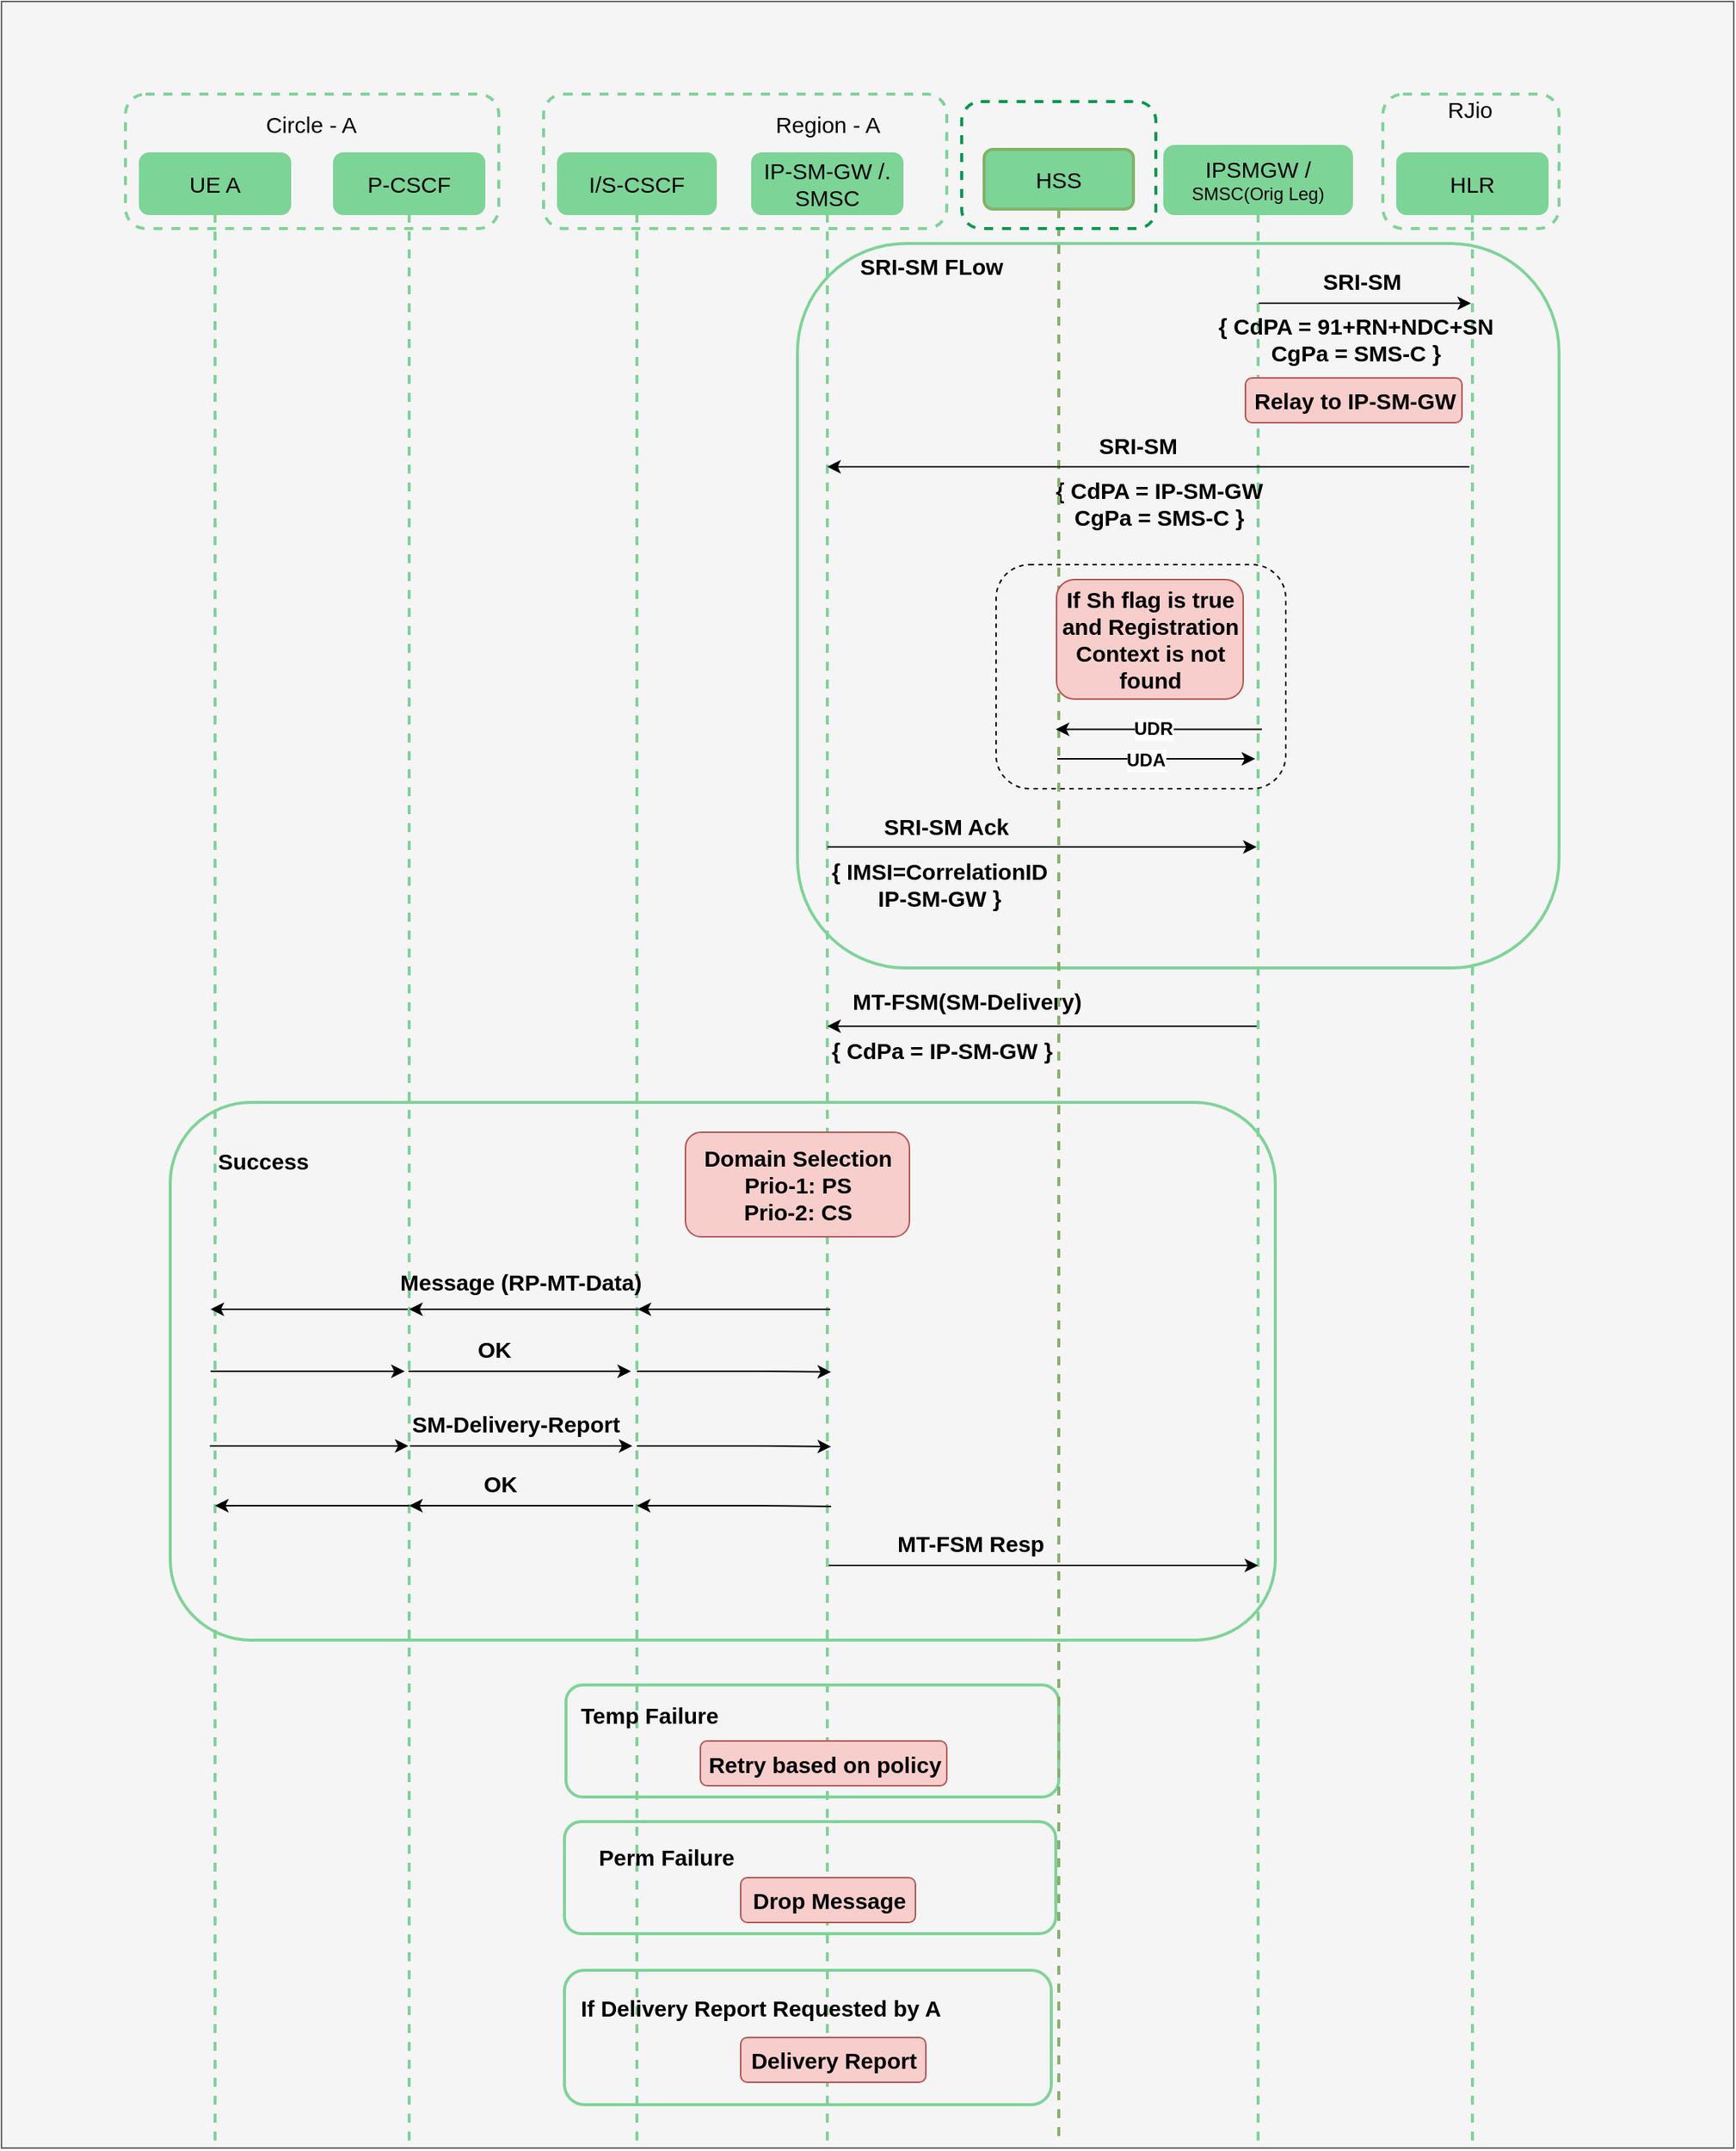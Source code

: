 <mxfile version="11.0.7" type="github"><diagram id="07db8bd0-3603-f9ed-f5b1-93935cf5ab44" name="Page-1"><mxGraphModel dx="1281" dy="403" grid="1" gridSize="10" guides="1" tooltips="1" connect="1" arrows="1" fold="1" page="1" pageScale="1" pageWidth="413" pageHeight="583" background="#ffffff" math="0" shadow="0"><root><mxCell id="0"/><mxCell id="1" parent="0"/><mxCell id="2" value="" style="rounded=0;whiteSpace=wrap;html=1;fillColor=#f5f5f5;strokeColor=#666666;" parent="1" vertex="1"><mxGeometry x="-3" y="113" width="1160" height="1437" as="geometry"/></mxCell><mxCell id="7" value="" style="rounded=1;whiteSpace=wrap;html=1;fillColor=#f5f5f5;strokeColor=#7DD497;strokeWidth=2;gradientColor=none;" parent="1" vertex="1"><mxGeometry x="530" y="275" width="510" height="485" as="geometry"/></mxCell><mxCell id="3" value="" style="rounded=1;whiteSpace=wrap;html=1;fillColor=#f5f5f5;strokeColor=#7DD497;strokeWidth=2;" parent="1" vertex="1"><mxGeometry x="374" y="1431" width="326" height="90" as="geometry"/></mxCell><mxCell id="4" value="" style="rounded=1;whiteSpace=wrap;html=1;fillColor=#f5f5f5;strokeColor=#7DD497;strokeWidth=2;" parent="1" vertex="1"><mxGeometry x="374" y="1331.5" width="329" height="75" as="geometry"/></mxCell><mxCell id="5" value="" style="rounded=1;whiteSpace=wrap;html=1;fillColor=#f5f5f5;strokeColor=#7DD497;strokeWidth=2;" parent="1" vertex="1"><mxGeometry x="375" y="1240" width="330" height="75" as="geometry"/></mxCell><mxCell id="6" value="" style="rounded=1;whiteSpace=wrap;html=1;fillColor=#f5f5f5;strokeColor=#7DD497;strokeWidth=2;gradientColor=none;" parent="1" vertex="1"><mxGeometry x="110" y="850" width="740" height="360" as="geometry"/></mxCell><mxCell id="9" value="" style="rounded=1;whiteSpace=wrap;html=1;fillColor=#f5f5f5;strokeColor=#7DD497;dashed=1;strokeWidth=2;" parent="1" vertex="1"><mxGeometry x="922" y="175" width="118" height="90" as="geometry"/></mxCell><mxCell id="10" value="" style="rounded=1;whiteSpace=wrap;html=1;fillColor=#f5f5f5;strokeColor=#7DD497;dashed=1;strokeWidth=2;" parent="1" vertex="1"><mxGeometry x="80" y="175" width="250" height="90" as="geometry"/></mxCell><mxCell id="11" value="&lt;font style=&quot;font-size: 15px&quot;&gt;UE A&lt;/font&gt;&lt;br&gt;" style="shape=umlLifeline;perimeter=lifelinePerimeter;whiteSpace=wrap;html=1;container=1;collapsible=0;recursiveResize=0;outlineConnect=0;fillColor=#7DD497;rounded=1;comic=0;shadow=0;glass=0;strokeWidth=2;strokeColor=#7DD497;" parent="1" vertex="1"><mxGeometry x="90" y="215" width="100" height="1335" as="geometry"/></mxCell><mxCell id="12" value="&lt;font style=&quot;font-size: 15px&quot;&gt;P-CSCF&lt;/font&gt;" style="shape=umlLifeline;perimeter=lifelinePerimeter;whiteSpace=wrap;html=1;container=1;collapsible=0;recursiveResize=0;outlineConnect=0;fillColor=#7DD497;rounded=1;comic=0;shadow=0;glass=0;strokeColor=#7DD497;strokeWidth=2;" parent="1" vertex="1"><mxGeometry x="220" y="215" width="100" height="1335" as="geometry"/></mxCell><mxCell id="13" value="" style="rounded=1;whiteSpace=wrap;html=1;fillColor=#f5f5f5;strokeColor=#7DD497;dashed=1;strokeWidth=2;" parent="1" vertex="1"><mxGeometry x="360" y="175" width="270" height="90" as="geometry"/></mxCell><mxCell id="14" value="&lt;font style=&quot;font-size: 15px&quot;&gt;I/S-CSCF&lt;/font&gt;" style="shape=umlLifeline;perimeter=lifelinePerimeter;whiteSpace=wrap;html=1;container=1;collapsible=0;recursiveResize=0;outlineConnect=0;fillColor=#7DD497;rounded=1;comic=0;shadow=0;glass=0;strokeColor=#7DD497;strokeWidth=2;" parent="1" vertex="1"><mxGeometry x="370" y="215" width="105" height="1335" as="geometry"/></mxCell><mxCell id="68" value="&lt;div style=&quot;text-align: center ; font-size: 15px&quot;&gt;&lt;b&gt;&lt;font&gt;Perm Failure&lt;/font&gt;&lt;/b&gt;&lt;br&gt;&lt;/div&gt;" style="text;html=1;" parent="14" vertex="1"><mxGeometry x="25" y="1125" width="97" height="33" as="geometry"/></mxCell><mxCell id="15" value="&lt;font style=&quot;font-size: 15px;&quot;&gt;IP-SM-GW /.&lt;br style=&quot;font-size: 15px;&quot;&gt;&lt;/font&gt;SMSC&lt;br style=&quot;font-size: 15px;&quot;&gt;" style="shape=umlLifeline;perimeter=lifelinePerimeter;whiteSpace=wrap;html=1;container=1;collapsible=0;recursiveResize=0;outlineConnect=0;fillColor=#7DD497;rounded=1;comic=0;shadow=0;glass=0;strokeColor=#7DD497;strokeWidth=2;fontSize=15;" parent="1" vertex="1"><mxGeometry x="500" y="215" width="100" height="1335" as="geometry"/></mxCell><mxCell id="69" value="&lt;span&gt;&lt;b&gt;&lt;font style=&quot;font-size: 15px&quot;&gt;Drop Message&lt;/font&gt;&lt;/b&gt;&lt;/span&gt;&lt;br&gt;" style="html=1;rounded=1;shadow=0;glass=0;comic=0;strokeColor=#b85450;strokeWidth=1;fillColor=#f8cecc;" parent="15" vertex="1"><mxGeometry x="-8" y="1154" width="117" height="30" as="geometry"/></mxCell><mxCell id="70" value="&lt;span&gt;&lt;b&gt;&lt;font style=&quot;font-size: 15px&quot;&gt;Delivery Report&lt;/font&gt;&lt;/b&gt;&lt;/span&gt;&lt;br&gt;" style="html=1;rounded=1;shadow=0;glass=0;comic=0;strokeColor=#b85450;strokeWidth=1;fillColor=#f8cecc;" parent="15" vertex="1"><mxGeometry x="-8" y="1261" width="124" height="30" as="geometry"/></mxCell><mxCell id="20" value="&lt;font style=&quot;font-size: 15px&quot;&gt;Circle - A&lt;/font&gt;" style="text;html=1;strokeColor=none;fillColor=none;align=center;verticalAlign=middle;whiteSpace=wrap;rounded=0;shadow=0;glass=0;dashed=1;comic=0;" parent="1" vertex="1"><mxGeometry x="168" y="185" width="73" height="20" as="geometry"/></mxCell><mxCell id="21" value="&lt;font style=&quot;font-size: 15px&quot;&gt;Region - A&lt;/font&gt;" style="text;html=1;strokeColor=none;fillColor=none;align=center;verticalAlign=middle;whiteSpace=wrap;rounded=0;shadow=0;glass=0;dashed=1;comic=0;" parent="1" vertex="1"><mxGeometry x="501.5" y="185" width="97" height="20" as="geometry"/></mxCell><mxCell id="22" value="&lt;font style=&quot;font-size: 15px&quot;&gt;IPSMGW /&lt;br&gt;&lt;/font&gt;SMSC(Orig Leg)&lt;br&gt;" style="shape=umlLifeline;perimeter=lifelinePerimeter;whiteSpace=wrap;html=1;container=1;collapsible=0;recursiveResize=0;outlineConnect=0;fillColor=#7DD497;rounded=1;comic=0;shadow=0;glass=0;strokeWidth=2;strokeColor=#7DD497;size=45;" parent="1" vertex="1"><mxGeometry x="776" y="210" width="125" height="1340" as="geometry"/></mxCell><mxCell id="24" style="edgeStyle=orthogonalEdgeStyle;rounded=0;html=1;exitX=0.75;exitY=1;entryX=0.75;entryY=1;jettySize=auto;orthogonalLoop=1;" parent="22" edge="1"><mxGeometry relative="1" as="geometry"><mxPoint x="90.667" y="926.667" as="sourcePoint"/><mxPoint x="90.667" y="926.667" as="targetPoint"/></mxGeometry></mxCell><mxCell id="25" value="&lt;font style=&quot;font-size: 15px&quot;&gt;HLR&lt;/font&gt;&lt;br&gt;" style="shape=umlLifeline;perimeter=lifelinePerimeter;whiteSpace=wrap;html=1;container=1;collapsible=0;recursiveResize=0;outlineConnect=0;fillColor=#7DD497;rounded=1;comic=0;shadow=0;glass=0;strokeColor=#7DD497;strokeWidth=2;" parent="1" vertex="1"><mxGeometry x="932" y="215" width="100" height="1335" as="geometry"/></mxCell><mxCell id="27" value="&lt;font style=&quot;font-size: 15px&quot;&gt;RJio&lt;/font&gt;" style="text;html=1;strokeColor=none;fillColor=none;align=center;verticalAlign=middle;whiteSpace=wrap;rounded=0;shadow=0;glass=0;dashed=1;comic=0;" parent="1" vertex="1"><mxGeometry x="932" y="175" width="97" height="20" as="geometry"/></mxCell><mxCell id="29" value="&lt;div style=&quot;text-align: center&quot;&gt;&lt;b&gt;&lt;font style=&quot;font-size: 15px&quot;&gt;SRI-SM&lt;/font&gt;&lt;/b&gt;&lt;/div&gt;" style="text;html=1;" parent="1" vertex="1"><mxGeometry x="880" y="285" width="60" height="30" as="geometry"/></mxCell><mxCell id="30" value="&lt;div style=&quot;text-align: center ; font-size: 15px&quot;&gt;&lt;div&gt;&lt;b&gt;{ CdPA = 91+RN+NDC+SN&lt;/b&gt;&lt;/div&gt;&lt;div&gt;&lt;b&gt;CgPa = SMS-C }&lt;/b&gt;&lt;/div&gt;&lt;/div&gt;" style="text;html=1;" parent="1" vertex="1"><mxGeometry x="810" y="315" width="200" height="50" as="geometry"/></mxCell><mxCell id="31" value="" style="endArrow=classic;html=1;" parent="1" source="22" target="25" edge="1"><mxGeometry width="50" height="50" relative="1" as="geometry"><mxPoint x="830" y="405" as="sourcePoint"/><mxPoint x="880" y="355" as="targetPoint"/><Array as="points"><mxPoint x="860" y="315"/></Array></mxGeometry></mxCell><mxCell id="32" value="&lt;font style=&quot;font-size: 15px&quot;&gt;&lt;b&gt;Relay to IP-SM-GW&lt;/b&gt;&lt;/font&gt;" style="html=1;rounded=1;shadow=0;glass=0;comic=0;strokeColor=#b85450;strokeWidth=1;fillColor=#f8cecc;" parent="1" vertex="1"><mxGeometry x="830" y="365" width="145" height="30" as="geometry"/></mxCell><mxCell id="34" value="&lt;div style=&quot;text-align: center&quot;&gt;&lt;b&gt;&lt;font style=&quot;font-size: 15px&quot;&gt;SRI-SM&lt;/font&gt;&lt;/b&gt;&lt;/div&gt;" style="text;html=1;" parent="1" vertex="1"><mxGeometry x="730" y="395" width="60" height="30" as="geometry"/></mxCell><mxCell id="35" value="&lt;div style=&quot;text-align: center ; font-size: 15px&quot;&gt;&lt;div&gt;&lt;b&gt;{ CdPA = IP-SM-GW&lt;/b&gt;&lt;/div&gt;&lt;div&gt;&lt;b&gt;CgPa = SMS-C }&lt;/b&gt;&lt;/div&gt;&lt;/div&gt;" style="text;html=1;" parent="1" vertex="1"><mxGeometry x="701" y="425" width="150" height="50" as="geometry"/></mxCell><mxCell id="44" value="&lt;div style=&quot;text-align: center&quot;&gt;&lt;b&gt;&lt;font style=&quot;font-size: 15px&quot;&gt;SRI-SM Ack&lt;/font&gt;&lt;/b&gt;&lt;/div&gt;" style="text;html=1;" parent="1" vertex="1"><mxGeometry x="586" y="650" width="90" height="30" as="geometry"/></mxCell><mxCell id="45" value="&lt;div style=&quot;text-align: center ; font-size: 15px&quot;&gt;&lt;div&gt;&lt;span&gt;&lt;b&gt;{ IMSI=CorrelationID&lt;/b&gt;&lt;/span&gt;&lt;/div&gt;&lt;div&gt;&lt;span&gt;&lt;b&gt;IP-SM-GW }&lt;/b&gt;&lt;/span&gt;&lt;/div&gt;&lt;/div&gt;" style="text;html=1;" parent="1" vertex="1"><mxGeometry x="550.5" y="680" width="150" height="50" as="geometry"/></mxCell><mxCell id="47" value="&lt;div style=&quot;text-align: center ; font-size: 15px&quot;&gt;&lt;div&gt;&lt;span&gt;&lt;b&gt;{ CdPa = IP-SM-GW&amp;nbsp;&lt;/b&gt;&lt;/span&gt;&lt;b&gt;}&lt;/b&gt;&lt;/div&gt;&lt;/div&gt;" style="text;html=1;" parent="1" vertex="1"><mxGeometry x="550.5" y="799.5" width="150" height="32" as="geometry"/></mxCell><mxCell id="48" value="&lt;div style=&quot;text-align: center&quot;&gt;&lt;b&gt;&lt;font style=&quot;font-size: 15px&quot;&gt;SRI-SM FLow&lt;/font&gt;&lt;/b&gt;&lt;/div&gt;" style="text;html=1;" parent="1" vertex="1"><mxGeometry x="570" y="275" width="100" height="30" as="geometry"/></mxCell><mxCell id="49" value="&lt;font style=&quot;font-size: 15px&quot;&gt;&lt;b&gt;Domain Selection&lt;br&gt;Prio-1: PS&lt;br&gt;Prio-2: CS&lt;br&gt;&lt;/b&gt;&lt;/font&gt;" style="html=1;rounded=1;shadow=0;glass=0;comic=0;strokeColor=#b85450;strokeWidth=1;fillColor=#f8cecc;" parent="1" vertex="1"><mxGeometry x="455" y="870" width="150" height="70" as="geometry"/></mxCell><mxCell id="51" value="" style="endArrow=classic;html=1;" parent="1" edge="1"><mxGeometry width="50" height="50" relative="1" as="geometry"><mxPoint x="427.5" y="988.5" as="sourcePoint"/><mxPoint x="270" y="988.5" as="targetPoint"/><Array as="points"><mxPoint x="359" y="988.5"/></Array></mxGeometry></mxCell><mxCell id="52" value="&lt;div style=&quot;text-align: center&quot;&gt;&lt;span&gt;&lt;b&gt;&lt;font style=&quot;font-size: 15px&quot;&gt;Message (RP-MT-Data)&lt;/font&gt;&lt;/b&gt;&lt;/span&gt;&lt;br&gt;&lt;/div&gt;" style="text;html=1;" parent="1" vertex="1"><mxGeometry x="261.5" y="955" width="167" height="30" as="geometry"/></mxCell><mxCell id="53" value="" style="endArrow=classic;html=1;" parent="1" edge="1"><mxGeometry width="50" height="50" relative="1" as="geometry"><mxPoint x="269.5" y="1030" as="sourcePoint"/><mxPoint x="418.5" y="1030" as="targetPoint"/><Array as="points"/></mxGeometry></mxCell><mxCell id="56" value="" style="endArrow=classic;html=1;" parent="1" edge="1"><mxGeometry width="50" height="50" relative="1" as="geometry"><mxPoint x="422.5" y="1030" as="sourcePoint"/><mxPoint x="552.5" y="1030.5" as="targetPoint"/><Array as="points"><mxPoint x="511.5" y="1030"/></Array></mxGeometry></mxCell><mxCell id="63" value="&lt;div style=&quot;text-align: center&quot;&gt;&lt;b&gt;&lt;font style=&quot;font-size: 15px&quot;&gt;MT-FSM Resp&lt;/font&gt;&lt;/b&gt;&lt;/div&gt;" style="text;html=1;" parent="1" vertex="1"><mxGeometry x="595" y="1130" width="100" height="30" as="geometry"/></mxCell><mxCell id="64" value="&lt;div style=&quot;text-align: center ; font-size: 15px&quot;&gt;&lt;b&gt;&lt;font&gt;MT-FSM(SM-Delivery)&lt;/font&gt;&lt;/b&gt;&lt;br&gt;&lt;/div&gt;" style="text;html=1;" parent="1" vertex="1"><mxGeometry x="565" y="766.5" width="150" height="33" as="geometry"/></mxCell><mxCell id="65" value="&lt;div style=&quot;text-align: center&quot;&gt;&lt;span&gt;&lt;b&gt;&lt;font style=&quot;font-size: 15px&quot;&gt;Success&lt;/font&gt;&lt;/b&gt;&lt;/span&gt;&lt;br&gt;&lt;/div&gt;" style="text;html=1;" parent="1" vertex="1"><mxGeometry x="140" y="874" width="64" height="30" as="geometry"/></mxCell><mxCell id="66" value="&lt;div style=&quot;text-align: center ; font-size: 15px&quot;&gt;&lt;b&gt;&lt;font&gt;Temp Failure&lt;/font&gt;&lt;/b&gt;&lt;br&gt;&lt;/div&gt;" style="text;html=1;" parent="1" vertex="1"><mxGeometry x="383" y="1244.5" width="97" height="33" as="geometry"/></mxCell><mxCell id="71" value="" style="endArrow=classic;html=1;" parent="1" edge="1"><mxGeometry width="50" height="50" relative="1" as="geometry"><mxPoint x="269" y="988.5" as="sourcePoint"/><mxPoint x="137" y="988.5" as="targetPoint"/><Array as="points"><mxPoint x="226" y="988.5"/></Array></mxGeometry></mxCell><mxCell id="72" value="" style="endArrow=classic;html=1;" parent="1" edge="1"><mxGeometry width="50" height="50" relative="1" as="geometry"><mxPoint x="270" y="1120" as="sourcePoint"/><mxPoint x="140" y="1120" as="targetPoint"/><Array as="points"><mxPoint x="211.5" y="1120"/></Array></mxGeometry></mxCell><mxCell id="73" value="" style="endArrow=classic;html=1;" parent="1" edge="1"><mxGeometry width="50" height="50" relative="1" as="geometry"><mxPoint x="420" y="1120" as="sourcePoint"/><mxPoint x="270" y="1120" as="targetPoint"/><Array as="points"><mxPoint x="359" y="1120"/></Array></mxGeometry></mxCell><mxCell id="74" value="" style="endArrow=classic;html=1;" parent="1" edge="1"><mxGeometry width="50" height="50" relative="1" as="geometry"><mxPoint x="422.5" y="1080" as="sourcePoint"/><mxPoint x="552.5" y="1080.5" as="targetPoint"/><Array as="points"><mxPoint x="511.5" y="1080"/></Array></mxGeometry></mxCell><mxCell id="75" value="" style="endArrow=classic;html=1;" parent="1" edge="1"><mxGeometry width="50" height="50" relative="1" as="geometry"><mxPoint x="552.5" y="1120.5" as="sourcePoint"/><mxPoint x="422.5" y="1120" as="targetPoint"/><Array as="points"><mxPoint x="511.5" y="1120"/></Array></mxGeometry></mxCell><mxCell id="76" value="" style="endArrow=classic;html=1;" parent="1" edge="1"><mxGeometry width="50" height="50" relative="1" as="geometry"><mxPoint x="270.5" y="1080" as="sourcePoint"/><mxPoint x="419.5" y="1080" as="targetPoint"/><Array as="points"><mxPoint x="359.5" y="1080"/></Array></mxGeometry></mxCell><mxCell id="77" value="" style="endArrow=classic;html=1;" parent="1" edge="1"><mxGeometry width="50" height="50" relative="1" as="geometry"><mxPoint x="136.5" y="1080" as="sourcePoint"/><mxPoint x="269.5" y="1080" as="targetPoint"/><Array as="points"><mxPoint x="225.5" y="1080"/></Array></mxGeometry></mxCell><mxCell id="79" value="" style="endArrow=classic;html=1;" parent="1" edge="1"><mxGeometry width="50" height="50" relative="1" as="geometry"><mxPoint x="137" y="1030" as="sourcePoint"/><mxPoint x="267" y="1030" as="targetPoint"/><Array as="points"><mxPoint x="201.5" y="1030"/></Array></mxGeometry></mxCell><mxCell id="80" value="&lt;div style=&quot;text-align: center&quot;&gt;&lt;span&gt;&lt;b&gt;&lt;font style=&quot;font-size: 15px&quot;&gt;OK&lt;/font&gt;&lt;/b&gt;&lt;/span&gt;&lt;br&gt;&lt;/div&gt;" style="text;html=1;" parent="1" vertex="1"><mxGeometry x="314" y="1000" width="74" height="30" as="geometry"/></mxCell><mxCell id="81" value="&lt;div style=&quot;text-align: center; font-size: 15px;&quot;&gt;&lt;span style=&quot;font-size: 15px;&quot;&gt;&lt;b style=&quot;font-size: 15px;&quot;&gt;SM-Delivery-Report&lt;/b&gt;&lt;/span&gt;&lt;br style=&quot;font-size: 15px;&quot;&gt;&lt;/div&gt;" style="text;html=1;fontSize=15;" parent="1" vertex="1"><mxGeometry x="270" y="1050" width="167" height="30" as="geometry"/></mxCell><mxCell id="82" value="&lt;div style=&quot;text-align: center&quot;&gt;&lt;span&gt;&lt;b&gt;&lt;font style=&quot;font-size: 15px&quot;&gt;OK&lt;/font&gt;&lt;/b&gt;&lt;/span&gt;&lt;br&gt;&lt;/div&gt;" style="text;html=1;" parent="1" vertex="1"><mxGeometry x="318" y="1090" width="54" height="30" as="geometry"/></mxCell><mxCell id="84" value="&lt;div style=&quot;text-align: center ; font-size: 15px&quot;&gt;&lt;b&gt;&lt;font&gt;If Delivery Report Requested by A&lt;/font&gt;&lt;/b&gt;&lt;br&gt;&lt;/div&gt;" style="text;html=1;" parent="1" vertex="1"><mxGeometry x="383" y="1441" width="242" height="33" as="geometry"/></mxCell><mxCell id="67" value="&lt;span&gt;&lt;b&gt;&lt;font style=&quot;font-size: 15px&quot;&gt;Retry based on policy&lt;/font&gt;&lt;/b&gt;&lt;/span&gt;&lt;br&gt;" style="html=1;rounded=1;shadow=0;glass=0;comic=0;strokeColor=#b85450;strokeWidth=1;fillColor=#f8cecc;" parent="1" vertex="1"><mxGeometry x="465" y="1277.5" width="165" height="30" as="geometry"/></mxCell><mxCell id="KqIXx4Uu_1aO8lbqCqJm-86" value="HSS" style="shape=umlLifeline;perimeter=lifelinePerimeter;whiteSpace=wrap;html=1;container=1;collapsible=0;recursiveResize=0;outlineConnect=0;strokeColor=#82b366;strokeWidth=2;fillColor=#7DD497;rounded=1;glass=0;comic=0;fontSize=15;" parent="1" vertex="1"><mxGeometry x="655" y="212" width="100" height="1335" as="geometry"/></mxCell><mxCell id="KqIXx4Uu_1aO8lbqCqJm-87" value="" style="rounded=1;whiteSpace=wrap;html=1;dashed=1;strokeWidth=2;strokeColor=#00994D;fillColor=none;glass=0;comic=0;fontSize=18;" parent="1" vertex="1"><mxGeometry x="640" y="180" width="130" height="85" as="geometry"/></mxCell><mxCell id="KqIXx4Uu_1aO8lbqCqJm-89" value="" style="endArrow=classic;html=1;" parent="1" edge="1"><mxGeometry width="50" height="50" relative="1" as="geometry"><mxPoint x="837.5" y="799" as="sourcePoint"/><mxPoint x="550" y="799" as="targetPoint"/><Array as="points"><mxPoint x="650" y="799"/></Array></mxGeometry></mxCell><mxCell id="KqIXx4Uu_1aO8lbqCqJm-91" value="" style="endArrow=classic;html=1;" parent="1" edge="1"><mxGeometry width="50" height="50" relative="1" as="geometry"><mxPoint x="550" y="679" as="sourcePoint"/><mxPoint x="837.5" y="679" as="targetPoint"/><Array as="points"><mxPoint x="570" y="679"/><mxPoint x="755" y="679"/><mxPoint x="730" y="679"/></Array></mxGeometry></mxCell><mxCell id="KqIXx4Uu_1aO8lbqCqJm-92" value="" style="endArrow=classic;html=1;" parent="1" edge="1"><mxGeometry width="50" height="50" relative="1" as="geometry"><mxPoint x="980" y="424.5" as="sourcePoint"/><mxPoint x="550" y="424.5" as="targetPoint"/><Array as="points"/></mxGeometry></mxCell><mxCell id="KqIXx4Uu_1aO8lbqCqJm-96" value="&lt;b&gt;If Sh flag is true and Registration Context is not found&lt;/b&gt;" style="rounded=1;whiteSpace=wrap;html=1;glass=0;comic=0;fillColor=#f8cecc;fontSize=15;strokeColor=#b85450;direction=south;" parent="1" vertex="1"><mxGeometry x="703.5" y="500" width="125" height="80" as="geometry"/></mxCell><mxCell id="KqIXx4Uu_1aO8lbqCqJm-97" value="" style="endArrow=classic;html=1;entryX=0.455;entryY=0.545;entryDx=0;entryDy=0;entryPerimeter=0;" parent="1" edge="1"><mxGeometry width="50" height="50" relative="1" as="geometry"><mxPoint x="841" y="600.2" as="sourcePoint"/><mxPoint x="703" y="600.2" as="targetPoint"/></mxGeometry></mxCell><mxCell id="KqIXx4Uu_1aO8lbqCqJm-98" value="&lt;b&gt;UDR&lt;/b&gt;" style="text;html=1;resizable=0;points=[];align=center;verticalAlign=middle;labelBackgroundColor=#ffffff;" parent="KqIXx4Uu_1aO8lbqCqJm-97" vertex="1" connectable="0"><mxGeometry x="-0.438" relative="1" as="geometry"><mxPoint x="-34.5" as="offset"/></mxGeometry></mxCell><mxCell id="KqIXx4Uu_1aO8lbqCqJm-101" value="" style="endArrow=classic;html=1;" parent="1" edge="1"><mxGeometry width="50" height="50" relative="1" as="geometry"><mxPoint x="704" y="620" as="sourcePoint"/><mxPoint x="836.5" y="620" as="targetPoint"/><Array as="points"><mxPoint x="787" y="620"/></Array></mxGeometry></mxCell><mxCell id="KqIXx4Uu_1aO8lbqCqJm-102" value="&lt;b&gt;UDA&lt;/b&gt;" style="text;html=1;resizable=0;points=[];align=center;verticalAlign=middle;labelBackgroundColor=#ffffff;" parent="KqIXx4Uu_1aO8lbqCqJm-101" vertex="1" connectable="0"><mxGeometry x="-0.326" y="-2" relative="1" as="geometry"><mxPoint x="14.5" y="-1.5" as="offset"/></mxGeometry></mxCell><object label="" id="KqIXx4Uu_1aO8lbqCqJm-105"><mxCell style="rounded=1;whiteSpace=wrap;html=1;dashed=1;fillOpacity=0;perimeterSpacing=5;" parent="1" vertex="1"><mxGeometry x="663" y="490" width="194" height="150" as="geometry"/></mxCell></object><mxCell id="KqIXx4Uu_1aO8lbqCqJm-108" value="" style="endArrow=classic;html=1;strokeWidth=1;fontSize=15;fontColor=#000000;align=left;" parent="1" edge="1"><mxGeometry width="50" height="50" relative="1" as="geometry"><mxPoint x="551" y="1160" as="sourcePoint"/><mxPoint x="838.5" y="1160" as="targetPoint"/><Array as="points"><mxPoint x="821" y="1160"/></Array></mxGeometry></mxCell><mxCell id="KqIXx4Uu_1aO8lbqCqJm-111" value="" style="endArrow=classic;html=1;" parent="1" edge="1"><mxGeometry width="50" height="50" relative="1" as="geometry"><mxPoint x="552" y="988.5" as="sourcePoint"/><mxPoint x="423" y="988.5" as="targetPoint"/><Array as="points"><mxPoint x="512" y="988.5"/></Array></mxGeometry></mxCell></root></mxGraphModel></diagram></mxfile>